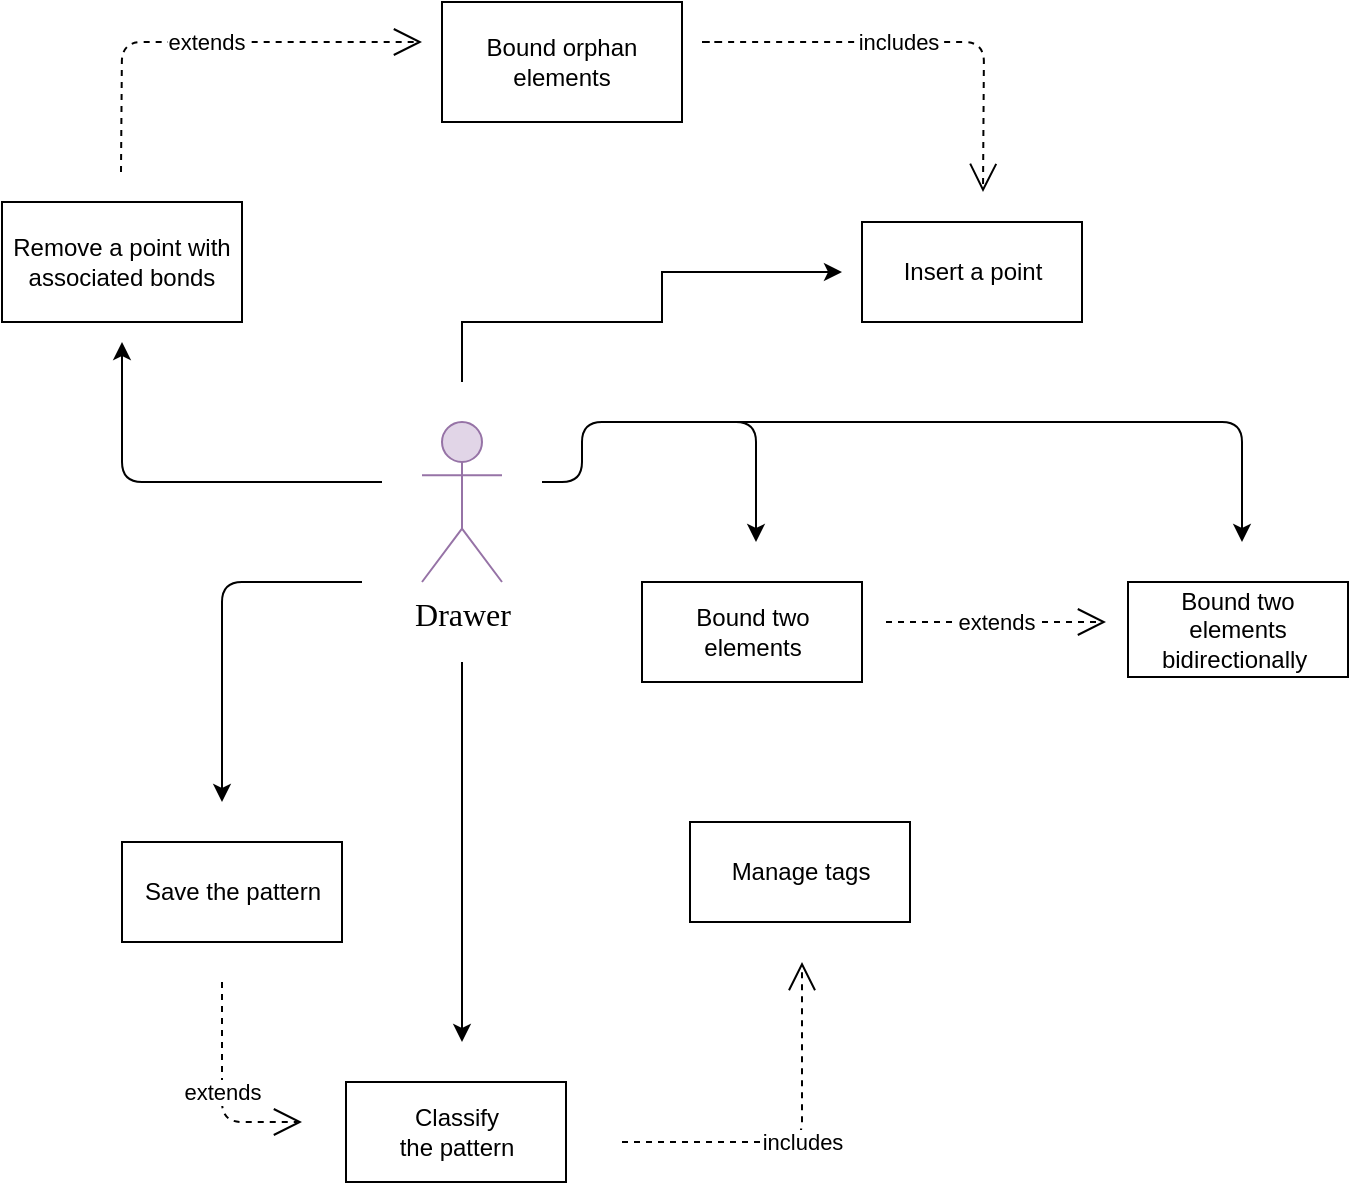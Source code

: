 <mxfile version="13.1.3">
    <diagram id="sniHy3VPbQ9xRZhn2NIO" name="Page-1">
        <mxGraphModel dx="1056" dy="800" grid="1" gridSize="10" guides="1" tooltips="1" connect="1" arrows="1" fold="1" page="1" pageScale="1" pageWidth="827" pageHeight="1169" math="0" shadow="0">
            <root>
                <mxCell id="0"/>
                <mxCell id="1" parent="0"/>
                <mxCell id="2" value="&lt;font face=&quot;Verdana&quot; style=&quot;background-color: rgb(255 , 255 , 255) ; line-height: 130% ; font-size: 16px&quot; color=&quot;#000000&quot;&gt;&amp;nbsp;Drawer&amp;nbsp;&lt;/font&gt;" style="shape=umlActor;verticalLabelPosition=bottom;labelBackgroundColor=#ffffff;verticalAlign=top;html=1;outlineConnect=0;fillColor=#e1d5e7;strokeColor=#9673a6;" parent="1" vertex="1">
                    <mxGeometry x="280" y="430" width="40" height="80" as="geometry"/>
                </mxCell>
                <mxCell id="3" style="edgeStyle=orthogonalEdgeStyle;rounded=0;orthogonalLoop=1;jettySize=auto;html=1;" parent="1" edge="1">
                    <mxGeometry relative="1" as="geometry">
                        <mxPoint x="300" y="410" as="sourcePoint"/>
                        <mxPoint x="490" y="355" as="targetPoint"/>
                        <Array as="points">
                            <mxPoint x="300" y="380"/>
                            <mxPoint x="400" y="380"/>
                            <mxPoint x="400" y="355"/>
                        </Array>
                    </mxGeometry>
                </mxCell>
                <mxCell id="9" value="Insert a point" style="html=1;" parent="1" vertex="1">
                    <mxGeometry x="500" y="330" width="110" height="50" as="geometry"/>
                </mxCell>
                <mxCell id="10" value="Bound two &lt;br&gt;elements" style="html=1;" parent="1" vertex="1">
                    <mxGeometry x="390" y="510" width="110" height="50" as="geometry"/>
                </mxCell>
                <mxCell id="11" value="" style="endArrow=classic;html=1;" parent="1" edge="1">
                    <mxGeometry width="50" height="50" relative="1" as="geometry">
                        <mxPoint x="340" y="460" as="sourcePoint"/>
                        <mxPoint x="447" y="490" as="targetPoint"/>
                        <Array as="points">
                            <mxPoint x="360" y="460"/>
                            <mxPoint x="360" y="430"/>
                            <mxPoint x="447" y="430"/>
                            <mxPoint x="447" y="460"/>
                        </Array>
                    </mxGeometry>
                </mxCell>
                <mxCell id="17" value="Remove a point with&lt;br&gt;associated bonds" style="rounded=0;whiteSpace=wrap;html=1;" parent="1" vertex="1">
                    <mxGeometry x="70" y="320" width="120" height="60" as="geometry"/>
                </mxCell>
                <mxCell id="18" value="" style="endArrow=classic;html=1;" parent="1" edge="1">
                    <mxGeometry width="50" height="50" relative="1" as="geometry">
                        <mxPoint x="260" y="460" as="sourcePoint"/>
                        <mxPoint x="130" y="390" as="targetPoint"/>
                        <Array as="points">
                            <mxPoint x="130" y="460"/>
                        </Array>
                    </mxGeometry>
                </mxCell>
                <mxCell id="19" value="Bound orphan elements" style="rounded=0;whiteSpace=wrap;html=1;" parent="1" vertex="1">
                    <mxGeometry x="290" y="220" width="120" height="60" as="geometry"/>
                </mxCell>
                <mxCell id="20" value="extends" style="endArrow=open;endSize=12;dashed=1;html=1;exitX=0.5;exitY=0;exitDx=0;exitDy=0;" parent="1" edge="1">
                    <mxGeometry width="160" relative="1" as="geometry">
                        <mxPoint x="129.5" y="305" as="sourcePoint"/>
                        <mxPoint x="280" y="240" as="targetPoint"/>
                        <Array as="points">
                            <mxPoint x="130" y="240"/>
                        </Array>
                    </mxGeometry>
                </mxCell>
                <mxCell id="21" value="includes" style="endArrow=open;endSize=12;dashed=1;html=1;" parent="1" edge="1">
                    <mxGeometry width="160" relative="1" as="geometry">
                        <mxPoint x="420" y="240" as="sourcePoint"/>
                        <mxPoint x="560.5" y="315" as="targetPoint"/>
                        <Array as="points">
                            <mxPoint x="430" y="240"/>
                            <mxPoint x="420" y="240"/>
                            <mxPoint x="561" y="240"/>
                        </Array>
                    </mxGeometry>
                </mxCell>
                <mxCell id="23" value="Bound two elements bidirectionally&amp;nbsp;" style="rounded=0;whiteSpace=wrap;html=1;" parent="1" vertex="1">
                    <mxGeometry x="633" y="510" width="110" height="47.5" as="geometry"/>
                </mxCell>
                <mxCell id="24" value="extends" style="endArrow=open;endSize=12;dashed=1;html=1;" parent="1" edge="1">
                    <mxGeometry width="160" relative="1" as="geometry">
                        <mxPoint x="512" y="530" as="sourcePoint"/>
                        <mxPoint x="622" y="530" as="targetPoint"/>
                    </mxGeometry>
                </mxCell>
                <mxCell id="25" value="" style="endArrow=classic;html=1;" parent="1" edge="1">
                    <mxGeometry width="50" height="50" relative="1" as="geometry">
                        <mxPoint x="390" y="430" as="sourcePoint"/>
                        <mxPoint x="690" y="490" as="targetPoint"/>
                        <Array as="points">
                            <mxPoint x="690" y="430"/>
                        </Array>
                    </mxGeometry>
                </mxCell>
                <mxCell id="30" value="Save the pattern" style="html=1;" vertex="1" parent="1">
                    <mxGeometry x="130" y="640" width="110" height="50" as="geometry"/>
                </mxCell>
                <mxCell id="31" value="" style="endArrow=classic;html=1;" edge="1" parent="1">
                    <mxGeometry width="50" height="50" relative="1" as="geometry">
                        <mxPoint x="250" y="510" as="sourcePoint"/>
                        <mxPoint x="180" y="620" as="targetPoint"/>
                        <Array as="points">
                            <mxPoint x="180" y="510"/>
                        </Array>
                    </mxGeometry>
                </mxCell>
                <mxCell id="32" value="Classify &lt;br&gt;the pattern" style="html=1;" vertex="1" parent="1">
                    <mxGeometry x="242" y="760" width="110" height="50" as="geometry"/>
                </mxCell>
                <mxCell id="33" value="extends" style="endArrow=open;endSize=12;dashed=1;html=1;" edge="1" parent="1">
                    <mxGeometry width="160" relative="1" as="geometry">
                        <mxPoint x="180" y="710" as="sourcePoint"/>
                        <mxPoint x="220" y="780" as="targetPoint"/>
                        <Array as="points">
                            <mxPoint x="180" y="780"/>
                        </Array>
                    </mxGeometry>
                </mxCell>
                <mxCell id="36" value="" style="endArrow=classic;html=1;" edge="1" parent="1">
                    <mxGeometry width="50" height="50" relative="1" as="geometry">
                        <mxPoint x="300" y="550" as="sourcePoint"/>
                        <mxPoint x="300" y="740" as="targetPoint"/>
                        <Array as="points">
                            <mxPoint x="300" y="650"/>
                        </Array>
                    </mxGeometry>
                </mxCell>
                <mxCell id="37" value="Manage tags" style="html=1;" vertex="1" parent="1">
                    <mxGeometry x="414" y="630" width="110" height="50" as="geometry"/>
                </mxCell>
                <mxCell id="38" value="includes" style="endArrow=open;endSize=12;dashed=1;html=1;" edge="1" parent="1">
                    <mxGeometry width="160" relative="1" as="geometry">
                        <mxPoint x="380" y="790" as="sourcePoint"/>
                        <mxPoint x="470" y="700" as="targetPoint"/>
                        <Array as="points">
                            <mxPoint x="470" y="790"/>
                        </Array>
                    </mxGeometry>
                </mxCell>
            </root>
        </mxGraphModel>
    </diagram>
</mxfile>